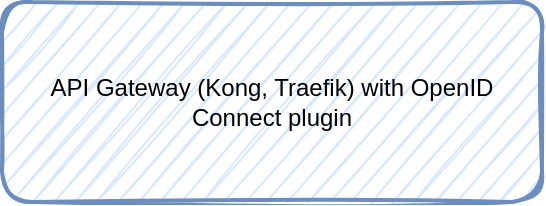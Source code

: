 <mxfile version="20.3.0" type="github">
  <diagram id="lPHcJnsXkGskHf5I6h_B" name="Page-1">
    <mxGraphModel dx="946" dy="518" grid="1" gridSize="10" guides="1" tooltips="1" connect="1" arrows="1" fold="1" page="1" pageScale="1" pageWidth="850" pageHeight="1100" background="none" math="0" shadow="0">
      <root>
        <mxCell id="0" />
        <mxCell id="1" parent="0" />
        <mxCell id="upZUjsw-5CPLim17uPPE-1" value="API Gateway (Kong, Traefik) with OpenID Connect plugin" style="rounded=1;whiteSpace=wrap;html=1;sketch=1;fillColor=#dae8fc;strokeColor=#6c8ebf;strokeWidth=2;glass=0;shadow=0;" vertex="1" parent="1">
          <mxGeometry x="40" y="200" width="270" height="100" as="geometry" />
        </mxCell>
      </root>
    </mxGraphModel>
  </diagram>
</mxfile>
